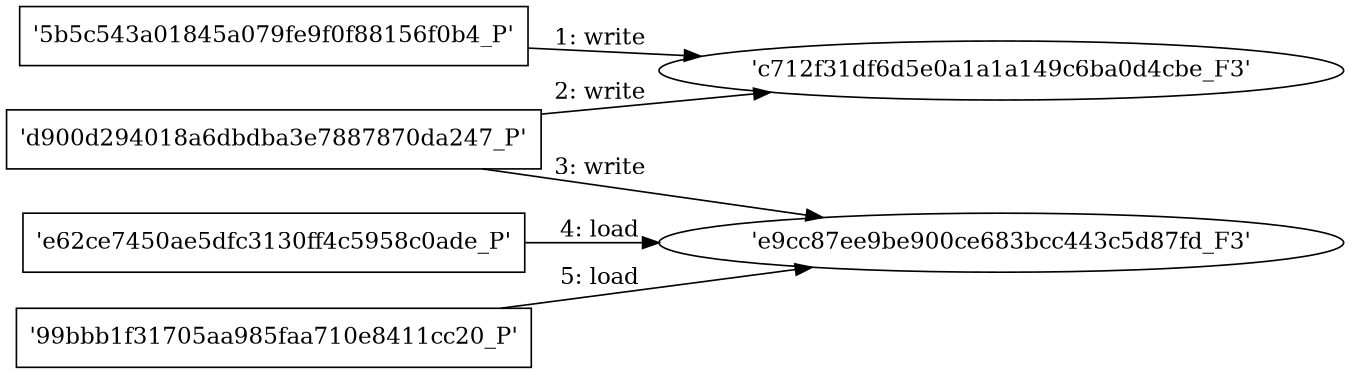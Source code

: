 digraph "D:\Learning\Paper\apt\基于CTI的攻击预警\Dataset\攻击图\ASGfromALLCTI\Using negative distance to create detection windows.dot" {
rankdir="LR"
size="9"
fixedsize="false"
splines="true"
nodesep=0.3
ranksep=0
fontsize=10
overlap="scalexy"
engine= "neato"
	"'c712f31df6d5e0a1a1a149c6ba0d4cbe_F3'" [node_type=file shape=ellipse]
	"'5b5c543a01845a079fe9f0f88156f0b4_P'" [node_type=Process shape=box]
	"'5b5c543a01845a079fe9f0f88156f0b4_P'" -> "'c712f31df6d5e0a1a1a149c6ba0d4cbe_F3'" [label="1: write"]
	"'c712f31df6d5e0a1a1a149c6ba0d4cbe_F3'" [node_type=file shape=ellipse]
	"'d900d294018a6dbdba3e7887870da247_P'" [node_type=Process shape=box]
	"'d900d294018a6dbdba3e7887870da247_P'" -> "'c712f31df6d5e0a1a1a149c6ba0d4cbe_F3'" [label="2: write"]
	"'e9cc87ee9be900ce683bcc443c5d87fd_F3'" [node_type=file shape=ellipse]
	"'d900d294018a6dbdba3e7887870da247_P'" [node_type=Process shape=box]
	"'d900d294018a6dbdba3e7887870da247_P'" -> "'e9cc87ee9be900ce683bcc443c5d87fd_F3'" [label="3: write"]
	"'e9cc87ee9be900ce683bcc443c5d87fd_F3'" [node_type=file shape=ellipse]
	"'e62ce7450ae5dfc3130ff4c5958c0ade_P'" [node_type=Process shape=box]
	"'e62ce7450ae5dfc3130ff4c5958c0ade_P'" -> "'e9cc87ee9be900ce683bcc443c5d87fd_F3'" [label="4: load"]
	"'e9cc87ee9be900ce683bcc443c5d87fd_F3'" [node_type=file shape=ellipse]
	"'99bbb1f31705aa985faa710e8411cc20_P'" [node_type=Process shape=box]
	"'99bbb1f31705aa985faa710e8411cc20_P'" -> "'e9cc87ee9be900ce683bcc443c5d87fd_F3'" [label="5: load"]
}

